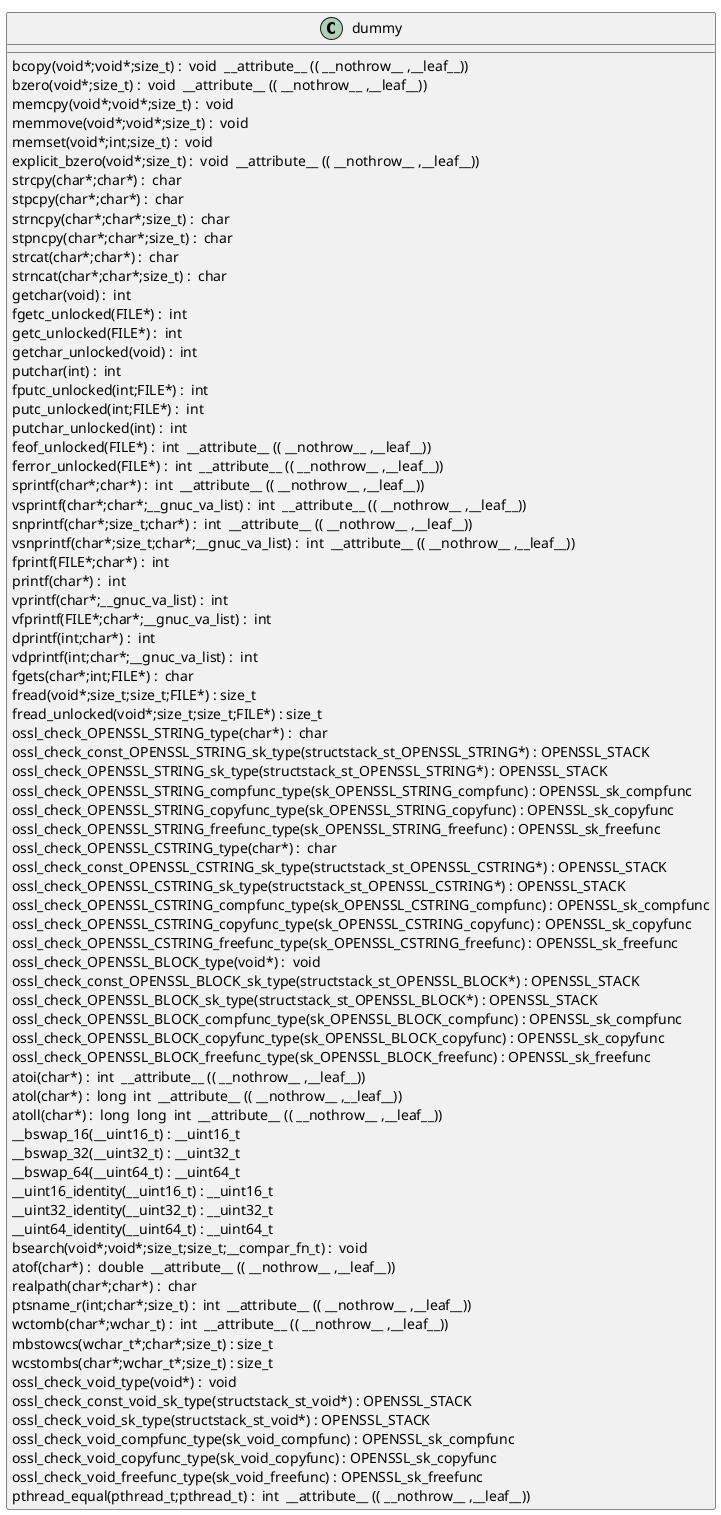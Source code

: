 @startuml
!pragma layout smetana
class dummy {
bcopy(void*;void*;size_t) :  void  __attribute__ (( __nothrow__ ,__leaf__)) [[[./../../../.././qc/providers/common/der/der_dsa_key.c.html#333]]]
bzero(void*;size_t) :  void  __attribute__ (( __nothrow__ ,__leaf__)) [[[./../../../.././qc/providers/common/der/der_dsa_key.c.html#340]]]
memcpy(void*;void*;size_t) :  void  [[[./../../../.././qc/providers/common/der/der_dsa_key.c.html#381]]]
memmove(void*;void*;size_t) :  void  [[[./../../../.././qc/providers/common/der/der_dsa_key.c.html#389]]]
memset(void*;int;size_t) :  void  [[[./../../../.././qc/providers/common/der/der_dsa_key.c.html#396]]]
explicit_bzero(void*;size_t) :  void  __attribute__ (( __nothrow__ ,__leaf__)) [[[./../../../.././qc/providers/common/der/der_dsa_key.c.html#409]]]
strcpy(char*;char*) :  char  [[[./../../../.././qc/providers/common/der/der_dsa_key.c.html#416]]]
stpcpy(char*;char*) :  char  [[[./../../../.././qc/providers/common/der/der_dsa_key.c.html#423]]]
strncpy(char*;char*;size_t) :  char  [[[./../../../.././qc/providers/common/der/der_dsa_key.c.html#431]]]
stpncpy(char*;char*;size_t) :  char  [[[./../../../.././qc/providers/common/der/der_dsa_key.c.html#441]]]
strcat(char*;char*) :  char  [[[./../../../.././qc/providers/common/der/der_dsa_key.c.html#448]]]
strncat(char*;char*;size_t) :  char  [[[./../../../.././qc/providers/common/der/der_dsa_key.c.html#455]]]
getchar(void) :  int  [[[./../../../.././qc/providers/common/der/der_dsa_key.c.html#1311]]]
fgetc_unlocked(FILE*) :  int  [[[./../../../.././qc/providers/common/der/der_dsa_key.c.html#1320]]]
getc_unlocked(FILE*) :  int  [[[./../../../.././qc/providers/common/der/der_dsa_key.c.html#1330]]]
getchar_unlocked(void) :  int  [[[./../../../.././qc/providers/common/der/der_dsa_key.c.html#1337]]]
putchar(int) :  int  [[[./../../../.././qc/providers/common/der/der_dsa_key.c.html#1346]]]
fputc_unlocked(int;FILE*) :  int  [[[./../../../.././qc/providers/common/der/der_dsa_key.c.html#1355]]]
putc_unlocked(int;FILE*) :  int  [[[./../../../.././qc/providers/common/der/der_dsa_key.c.html#1365]]]
putchar_unlocked(int) :  int  [[[./../../../.././qc/providers/common/der/der_dsa_key.c.html#1372]]]
feof_unlocked(FILE*) :  int  __attribute__ (( __nothrow__ ,__leaf__)) [[[./../../../.././qc/providers/common/der/der_dsa_key.c.html#1378]]]
ferror_unlocked(FILE*) :  int  __attribute__ (( __nothrow__ ,__leaf__)) [[[./../../../.././qc/providers/common/der/der_dsa_key.c.html#1385]]]
sprintf(char*;char*) :  int  __attribute__ (( __nothrow__ ,__leaf__)) [[[./../../../.././qc/providers/common/der/der_dsa_key.c.html#1404]]]
vsprintf(char*;char*;__gnuc_va_list) :  int  __attribute__ (( __nothrow__ ,__leaf__)) [[[./../../../.././qc/providers/common/der/der_dsa_key.c.html#1417]]]
snprintf(char*;size_t;char*) :  int  __attribute__ (( __nothrow__ ,__leaf__)) [[[./../../../.././qc/providers/common/der/der_dsa_key.c.html#1436]]]
vsnprintf(char*;size_t;char*;__gnuc_va_list) :  int  __attribute__ (( __nothrow__ ,__leaf__)) [[[./../../../.././qc/providers/common/der/der_dsa_key.c.html#1450]]]
fprintf(FILE*;char*) :  int  [[[./../../../.././qc/providers/common/der/der_dsa_key.c.html#1471]]]
printf(char*) :  int  [[[./../../../.././qc/providers/common/der/der_dsa_key.c.html#1478]]]
vprintf(char*;__gnuc_va_list) :  int  [[[./../../../.././qc/providers/common/der/der_dsa_key.c.html#1490]]]
vfprintf(FILE*;char*;__gnuc_va_list) :  int  [[[./../../../.././qc/providers/common/der/der_dsa_key.c.html#1500]]]
dprintf(int;char*) :  int  [[[./../../../.././qc/providers/common/der/der_dsa_key.c.html#1515]]]
vdprintf(int;char*;__gnuc_va_list) :  int  [[[./../../../.././qc/providers/common/der/der_dsa_key.c.html#1526]]]
fgets(char*;int;FILE*) :  char  [[[./../../../.././qc/providers/common/der/der_dsa_key.c.html#1545]]]
fread(void*;size_t;size_t;FILE*) : size_t [[[./../../../.././qc/providers/common/der/der_dsa_key.c.html#1571]]]
fread_unlocked(void*;size_t;size_t;FILE*) : size_t [[[./../../../.././qc/providers/common/der/der_dsa_key.c.html#1598]]]
ossl_check_OPENSSL_STRING_type(char*) :  char  [[[./../../../.././qc/providers/common/der/der_dsa_key.c.html#1751]]]
ossl_check_const_OPENSSL_STRING_sk_type(structstack_st_OPENSSL_STRING*) : OPENSSL_STACK [[[./../../../.././qc/providers/common/der/der_dsa_key.c.html#1751]]]
ossl_check_OPENSSL_STRING_sk_type(structstack_st_OPENSSL_STRING*) : OPENSSL_STACK [[[./../../../.././qc/providers/common/der/der_dsa_key.c.html#1751]]]
ossl_check_OPENSSL_STRING_compfunc_type(sk_OPENSSL_STRING_compfunc) : OPENSSL_sk_compfunc [[[./../../../.././qc/providers/common/der/der_dsa_key.c.html#1751]]]
ossl_check_OPENSSL_STRING_copyfunc_type(sk_OPENSSL_STRING_copyfunc) : OPENSSL_sk_copyfunc [[[./../../../.././qc/providers/common/der/der_dsa_key.c.html#1751]]]
ossl_check_OPENSSL_STRING_freefunc_type(sk_OPENSSL_STRING_freefunc) : OPENSSL_sk_freefunc [[[./../../../.././qc/providers/common/der/der_dsa_key.c.html#1751]]]
ossl_check_OPENSSL_CSTRING_type(char*) :  char  [[[./../../../.././qc/providers/common/der/der_dsa_key.c.html#1753]]]
ossl_check_const_OPENSSL_CSTRING_sk_type(structstack_st_OPENSSL_CSTRING*) : OPENSSL_STACK [[[./../../../.././qc/providers/common/der/der_dsa_key.c.html#1753]]]
ossl_check_OPENSSL_CSTRING_sk_type(structstack_st_OPENSSL_CSTRING*) : OPENSSL_STACK [[[./../../../.././qc/providers/common/der/der_dsa_key.c.html#1753]]]
ossl_check_OPENSSL_CSTRING_compfunc_type(sk_OPENSSL_CSTRING_compfunc) : OPENSSL_sk_compfunc [[[./../../../.././qc/providers/common/der/der_dsa_key.c.html#1753]]]
ossl_check_OPENSSL_CSTRING_copyfunc_type(sk_OPENSSL_CSTRING_copyfunc) : OPENSSL_sk_copyfunc [[[./../../../.././qc/providers/common/der/der_dsa_key.c.html#1753]]]
ossl_check_OPENSSL_CSTRING_freefunc_type(sk_OPENSSL_CSTRING_freefunc) : OPENSSL_sk_freefunc [[[./../../../.././qc/providers/common/der/der_dsa_key.c.html#1753]]]
ossl_check_OPENSSL_BLOCK_type(void*) :  void  [[[./../../../.././qc/providers/common/der/der_dsa_key.c.html#1756]]]
ossl_check_const_OPENSSL_BLOCK_sk_type(structstack_st_OPENSSL_BLOCK*) : OPENSSL_STACK [[[./../../../.././qc/providers/common/der/der_dsa_key.c.html#1756]]]
ossl_check_OPENSSL_BLOCK_sk_type(structstack_st_OPENSSL_BLOCK*) : OPENSSL_STACK [[[./../../../.././qc/providers/common/der/der_dsa_key.c.html#1756]]]
ossl_check_OPENSSL_BLOCK_compfunc_type(sk_OPENSSL_BLOCK_compfunc) : OPENSSL_sk_compfunc [[[./../../../.././qc/providers/common/der/der_dsa_key.c.html#1756]]]
ossl_check_OPENSSL_BLOCK_copyfunc_type(sk_OPENSSL_BLOCK_copyfunc) : OPENSSL_sk_copyfunc [[[./../../../.././qc/providers/common/der/der_dsa_key.c.html#1756]]]
ossl_check_OPENSSL_BLOCK_freefunc_type(sk_OPENSSL_BLOCK_freefunc) : OPENSSL_sk_freefunc [[[./../../../.././qc/providers/common/der/der_dsa_key.c.html#1756]]]
atoi(char*) :  int  __attribute__ (( __nothrow__ ,__leaf__)) [[[./../../../.././qc/providers/common/der/der_dsa_key.c.html#2066]]]
atol(char*) :  long  int  __attribute__ (( __nothrow__ ,__leaf__)) [[[./../../../.././qc/providers/common/der/der_dsa_key.c.html#2071]]]
atoll(char*) :  long  long  int  __attribute__ (( __nothrow__ ,__leaf__)) [[[./../../../.././qc/providers/common/der/der_dsa_key.c.html#2078]]]
__bswap_16(__uint16_t) : __uint16_t [[[./../../../.././qc/providers/common/der/der_dsa_key.c.html#2225]]]
__bswap_32(__uint32_t) : __uint32_t [[[./../../../.././qc/providers/common/der/der_dsa_key.c.html#2240]]]
__bswap_64(__uint64_t) : __uint64_t [[[./../../../.././qc/providers/common/der/der_dsa_key.c.html#2250]]]
__uint16_identity(__uint16_t) : __uint16_t [[[./../../../.././qc/providers/common/der/der_dsa_key.c.html#2262]]]
__uint32_identity(__uint32_t) : __uint32_t [[[./../../../.././qc/providers/common/der/der_dsa_key.c.html#2268]]]
__uint64_identity(__uint64_t) : __uint64_t [[[./../../../.././qc/providers/common/der/der_dsa_key.c.html#2274]]]
bsearch(void*;void*;size_t;size_t;__compar_fn_t) :  void  [[[./../../../.././qc/providers/common/der/der_dsa_key.c.html#2942]]]
atof(char*) :  double  __attribute__ (( __nothrow__ ,__leaf__)) [[[./../../../.././qc/providers/common/der/der_dsa_key.c.html#1]]]
realpath(char*;char*) :  char  [[[./../../../.././qc/providers/common/der/der_dsa_key.c.html#1]]]
ptsname_r(int;char*;size_t) :  int  __attribute__ (( __nothrow__ ,__leaf__)) [[[./../../../.././qc/providers/common/der/der_dsa_key.c.html#1]]]
wctomb(char*;wchar_t) :  int  __attribute__ (( __nothrow__ ,__leaf__)) [[[./../../../.././qc/providers/common/der/der_dsa_key.c.html#1]]]
mbstowcs(wchar_t*;char*;size_t) : size_t [[[./../../../.././qc/providers/common/der/der_dsa_key.c.html#1]]]
wcstombs(char*;wchar_t*;size_t) : size_t [[[./../../../.././qc/providers/common/der/der_dsa_key.c.html#1]]]
ossl_check_void_type(void*) :  void  [[[./../../../.././qc/providers/common/der/der_dsa_key.c.html#1]]]
ossl_check_const_void_sk_type(structstack_st_void*) : OPENSSL_STACK [[[./../../../.././qc/providers/common/der/der_dsa_key.c.html#1]]]
ossl_check_void_sk_type(structstack_st_void*) : OPENSSL_STACK [[[./../../../.././qc/providers/common/der/der_dsa_key.c.html#1]]]
ossl_check_void_compfunc_type(sk_void_compfunc) : OPENSSL_sk_compfunc [[[./../../../.././qc/providers/common/der/der_dsa_key.c.html#1]]]
ossl_check_void_copyfunc_type(sk_void_copyfunc) : OPENSSL_sk_copyfunc [[[./../../../.././qc/providers/common/der/der_dsa_key.c.html#1]]]
ossl_check_void_freefunc_type(sk_void_freefunc) : OPENSSL_sk_freefunc [[[./../../../.././qc/providers/common/der/der_dsa_key.c.html#1]]]
pthread_equal(pthread_t;pthread_t) :  int  __attribute__ (( __nothrow__ ,__leaf__)) [[[./../../../.././qc/providers/common/der/der_dsa_key.c.html#1]]]
} 
@enduml
